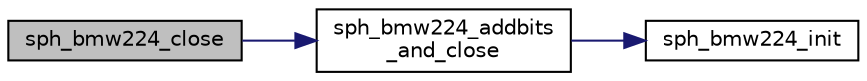 digraph "sph_bmw224_close"
{
 // LATEX_PDF_SIZE
  edge [fontname="Helvetica",fontsize="10",labelfontname="Helvetica",labelfontsize="10"];
  node [fontname="Helvetica",fontsize="10",shape=record];
  rankdir="LR";
  Node3 [label="sph_bmw224_close",height=0.2,width=0.4,color="black", fillcolor="grey75", style="filled", fontcolor="black",tooltip=" "];
  Node3 -> Node4 [color="midnightblue",fontsize="10",style="solid",fontname="Helvetica"];
  Node4 [label="sph_bmw224_addbits\l_and_close",height=0.2,width=0.4,color="black", fillcolor="white", style="filled",URL="$sph__bmw_8h.html#a36f74f78c3cea5fd6073325e70829291",tooltip=" "];
  Node4 -> Node5 [color="midnightblue",fontsize="10",style="solid",fontname="Helvetica"];
  Node5 [label="sph_bmw224_init",height=0.2,width=0.4,color="black", fillcolor="white", style="filled",URL="$sph__bmw_8h.html#a58969589b69beb26d2b608b018342457",tooltip=" "];
}
